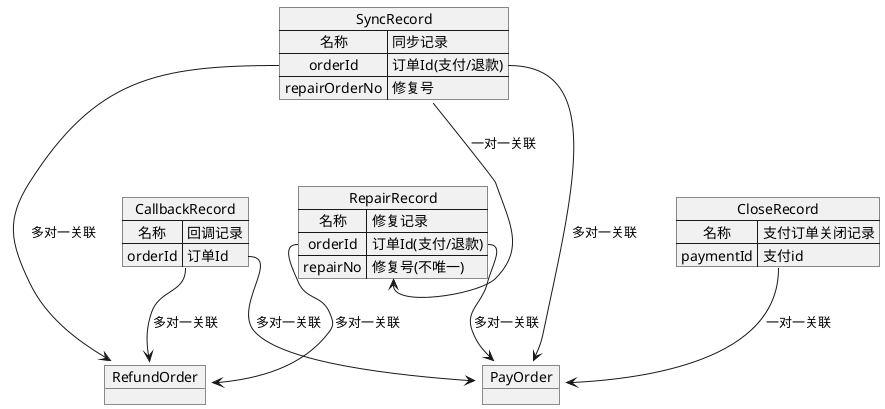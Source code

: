 @startuml

object PayOrder
object RefundOrder

map CallbackRecord{
    名称 => 回调记录
    orderId => 订单Id
}

map CloseRecord{
    名称 => 支付订单关闭记录
    paymentId => 支付id
}

map RepairRecord{
    名称 => 修复记录
    orderId => 订单Id(支付/退款)
    repairNo => 修复号(不唯一)
}

map SyncRecord{
    名称 => 同步记录
    orderId => 订单Id(支付/退款)
    repairOrderNo => 修复号
}


'回调记录
CallbackRecord::orderId --> PayOrder::id: 多对一关联
CallbackRecord::orderId --> RefundOrder::id: 多对一关联

'支付订单关闭记录
CloseRecord::paymentId --> PayOrder::id: 一对一关联

'修复记录
RepairRecord::orderId --> PayOrder::id: 多对一关联
RepairRecord::orderId --> RefundOrder::id: 多对一关联

'同步记录
SyncRecord::orderId --> PayOrder::id: 多对一关联
SyncRecord::orderId --> RefundOrder::id: 多对一关联
SyncRecord::repairNo --> RepairRecord::repairNo: 一对一关联

@enduml
